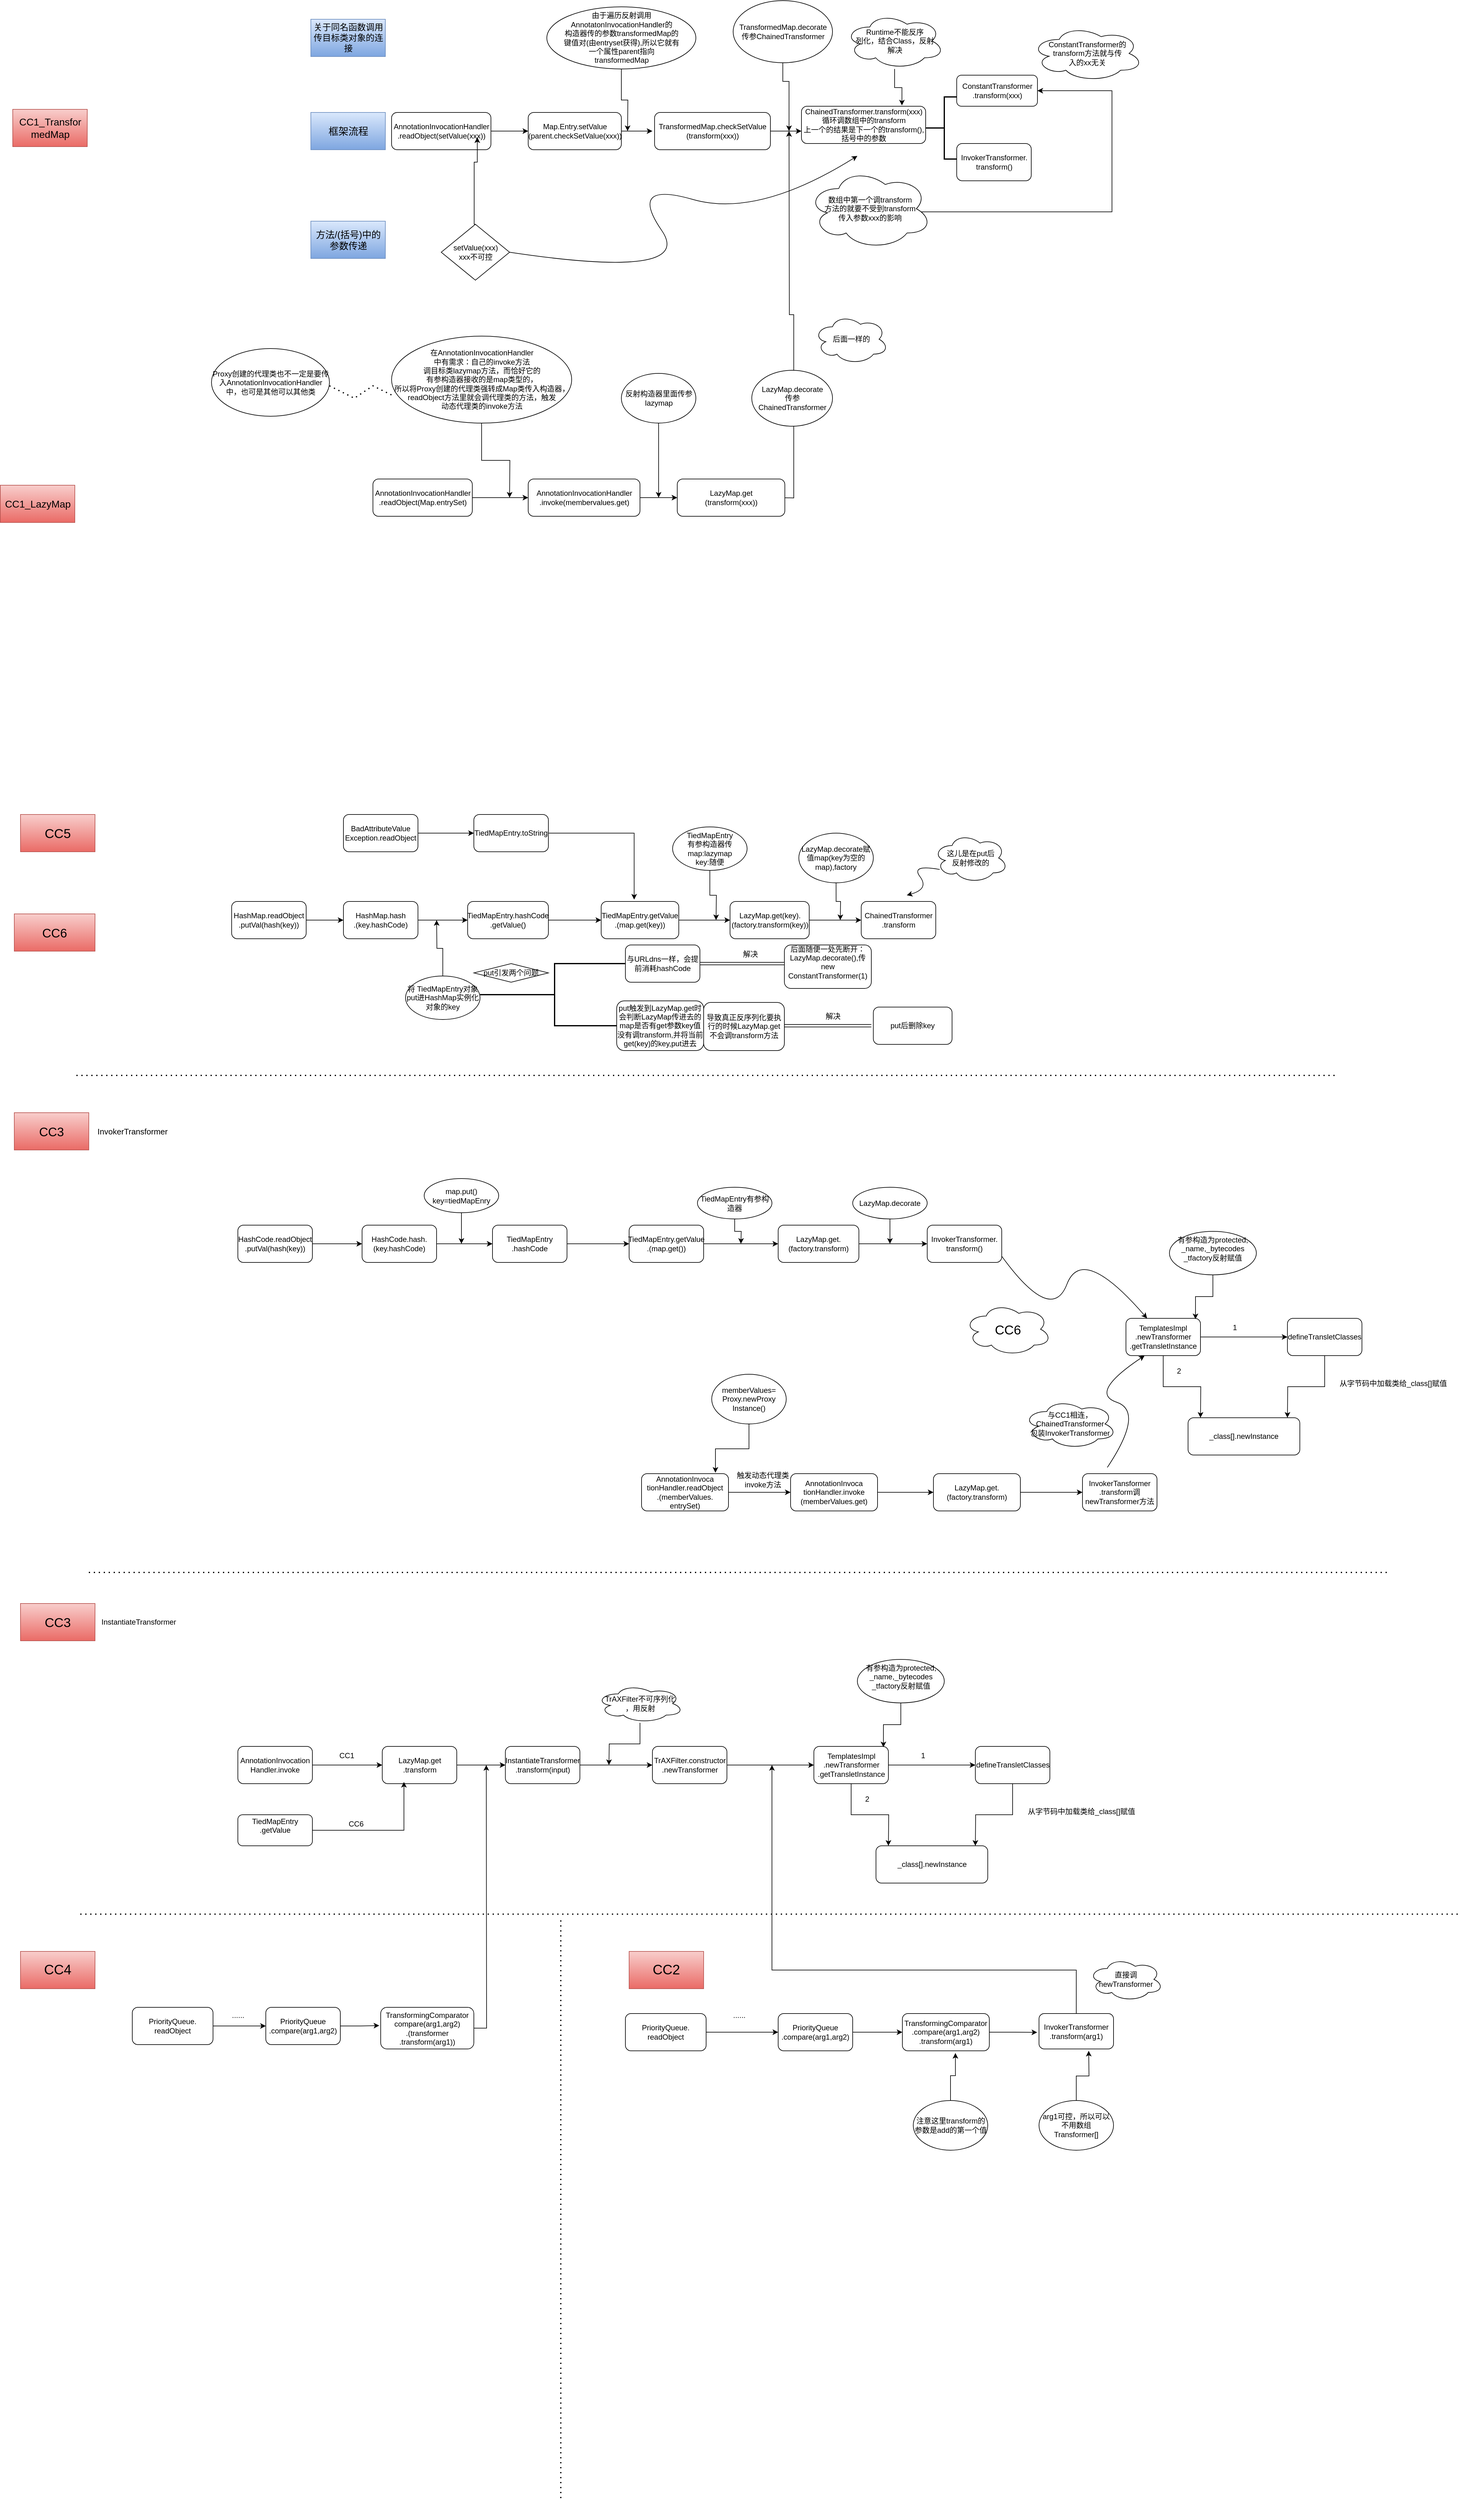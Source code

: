 <mxfile version="26.2.15">
  <diagram name="第 1 页" id="ZlxaygMrwC_V4yadAAbP">
    <mxGraphModel dx="2648" dy="2277" grid="1" gridSize="10" guides="1" tooltips="1" connect="1" arrows="1" fold="1" page="1" pageScale="1" pageWidth="827" pageHeight="1169" math="0" shadow="0">
      <root>
        <mxCell id="0" />
        <mxCell id="1" parent="0" />
        <mxCell id="uxkE2W5Ma2Xc4yEUWn1J-6" value="" style="edgeStyle=orthogonalEdgeStyle;rounded=0;orthogonalLoop=1;jettySize=auto;html=1;entryX=0;entryY=0.5;entryDx=0;entryDy=0;" parent="1" source="uxkE2W5Ma2Xc4yEUWn1J-1" target="uxkE2W5Ma2Xc4yEUWn1J-8" edge="1">
          <mxGeometry relative="1" as="geometry">
            <mxPoint x="227.5" y="-425" as="targetPoint" />
          </mxGeometry>
        </mxCell>
        <mxCell id="uxkE2W5Ma2Xc4yEUWn1J-1" value="AnnotationInvocationHandler&lt;div&gt;.readObject(setValue(xxx))&lt;/div&gt;" style="rounded=1;whiteSpace=wrap;html=1;" parent="1" vertex="1">
          <mxGeometry x="-22.5" y="-230" width="160" height="60" as="geometry" />
        </mxCell>
        <mxCell id="uxkE2W5Ma2Xc4yEUWn1J-9" style="edgeStyle=orthogonalEdgeStyle;rounded=0;orthogonalLoop=1;jettySize=auto;html=1;exitX=1;exitY=0.5;exitDx=0;exitDy=0;" parent="1" source="uxkE2W5Ma2Xc4yEUWn1J-8" edge="1">
          <mxGeometry relative="1" as="geometry">
            <mxPoint x="397.5" y="-200" as="targetPoint" />
          </mxGeometry>
        </mxCell>
        <mxCell id="uxkE2W5Ma2Xc4yEUWn1J-8" value="Map.Entry.setValue&lt;div&gt;(parent.checkSetValue(xxx))&lt;/div&gt;" style="rounded=1;whiteSpace=wrap;html=1;" parent="1" vertex="1">
          <mxGeometry x="197.5" y="-230" width="150" height="60" as="geometry" />
        </mxCell>
        <mxCell id="uxkE2W5Ma2Xc4yEUWn1J-15" style="edgeStyle=orthogonalEdgeStyle;rounded=0;orthogonalLoop=1;jettySize=auto;html=1;" parent="1" source="uxkE2W5Ma2Xc4yEUWn1J-10" edge="1">
          <mxGeometry relative="1" as="geometry">
            <mxPoint x="637.5" y="-200" as="targetPoint" />
          </mxGeometry>
        </mxCell>
        <mxCell id="uxkE2W5Ma2Xc4yEUWn1J-10" value="TransformedMap.checkSetValue&lt;div&gt;(transform(xxx))&lt;/div&gt;" style="rounded=1;whiteSpace=wrap;html=1;" parent="1" vertex="1">
          <mxGeometry x="401" y="-230" width="186.5" height="60" as="geometry" />
        </mxCell>
        <mxCell id="uxkE2W5Ma2Xc4yEUWn1J-12" style="edgeStyle=orthogonalEdgeStyle;rounded=0;orthogonalLoop=1;jettySize=auto;html=1;" parent="1" source="uxkE2W5Ma2Xc4yEUWn1J-11" edge="1">
          <mxGeometry relative="1" as="geometry">
            <mxPoint x="357.5" y="-200" as="targetPoint" />
          </mxGeometry>
        </mxCell>
        <mxCell id="uxkE2W5Ma2Xc4yEUWn1J-11" value="由于遍历反射调用AnnotatonInvocationHandler的&lt;div&gt;构造器传的参数transformedMap的&lt;/div&gt;&lt;div&gt;键值对&lt;span style=&quot;background-color: transparent; color: light-dark(rgb(0, 0, 0), rgb(255, 255, 255));&quot;&gt;(由entryset获得),所以它就有&lt;/span&gt;&lt;/div&gt;&lt;div&gt;&lt;span style=&quot;background-color: transparent; color: light-dark(rgb(0, 0, 0), rgb(255, 255, 255));&quot;&gt;一个&lt;/span&gt;&lt;span style=&quot;background-color: transparent; color: light-dark(rgb(0, 0, 0), rgb(255, 255, 255));&quot;&gt;属性parent指向&lt;/span&gt;&lt;div&gt;transformedMap&lt;/div&gt;&lt;/div&gt;" style="ellipse;whiteSpace=wrap;html=1;" parent="1" vertex="1">
          <mxGeometry x="227.5" y="-400" width="240" height="100" as="geometry" />
        </mxCell>
        <mxCell id="uxkE2W5Ma2Xc4yEUWn1J-16" value="&lt;span style=&quot;background-color: transparent; color: light-dark(rgb(0, 0, 0), rgb(255, 255, 255));&quot;&gt;ChainedTransformer.transform(xxx)&lt;/span&gt;&lt;div&gt;循环调数组中的transform&lt;/div&gt;&lt;div&gt;上一个的结果是下一个的transform(),括号中的参数&lt;/div&gt;" style="rounded=1;whiteSpace=wrap;html=1;" parent="1" vertex="1">
          <mxGeometry x="637.5" y="-240" width="200" height="60" as="geometry" />
        </mxCell>
        <mxCell id="uxkE2W5Ma2Xc4yEUWn1J-18" style="edgeStyle=orthogonalEdgeStyle;rounded=0;orthogonalLoop=1;jettySize=auto;html=1;" parent="1" edge="1">
          <mxGeometry relative="1" as="geometry">
            <mxPoint x="617.5" y="-200" as="targetPoint" />
            <mxPoint x="607.5" y="-330" as="sourcePoint" />
            <Array as="points">
              <mxPoint x="607.5" y="-280" />
              <mxPoint x="617.5" y="-280" />
              <mxPoint x="617.5" y="-210" />
            </Array>
          </mxGeometry>
        </mxCell>
        <mxCell id="uxkE2W5Ma2Xc4yEUWn1J-17" value="TransformedMap.&lt;span style=&quot;background-color: transparent; color: light-dark(rgb(0, 0, 0), rgb(255, 255, 255));&quot;&gt;decorate&lt;/span&gt;&lt;div&gt;传参ChainedTransformer&lt;/div&gt;" style="ellipse;whiteSpace=wrap;html=1;" parent="1" vertex="1">
          <mxGeometry x="527.5" y="-410" width="160" height="100" as="geometry" />
        </mxCell>
        <mxCell id="uxkE2W5Ma2Xc4yEUWn1J-19" value="setValue(xxx)&lt;div&gt;xxx不可控&lt;/div&gt;" style="rhombus;whiteSpace=wrap;html=1;" parent="1" vertex="1">
          <mxGeometry x="57.5" y="-50" width="110" height="90" as="geometry" />
        </mxCell>
        <mxCell id="uxkE2W5Ma2Xc4yEUWn1J-20" style="edgeStyle=orthogonalEdgeStyle;rounded=0;orthogonalLoop=1;jettySize=auto;html=1;exitX=0.5;exitY=0;exitDx=0;exitDy=0;" parent="1" source="uxkE2W5Ma2Xc4yEUWn1J-19" edge="1">
          <mxGeometry relative="1" as="geometry">
            <mxPoint x="110.5" y="-80" as="sourcePoint" />
            <mxPoint x="115.5" y="-190" as="targetPoint" />
            <Array as="points">
              <mxPoint x="110.5" y="-50" />
              <mxPoint x="110.5" y="-150" />
              <mxPoint x="115.5" y="-150" />
            </Array>
          </mxGeometry>
        </mxCell>
        <mxCell id="uxkE2W5Ma2Xc4yEUWn1J-26" value="" style="strokeWidth=2;html=1;shape=mxgraph.flowchart.annotation_2;align=left;labelPosition=right;pointerEvents=1;" parent="1" vertex="1">
          <mxGeometry x="837.5" y="-255" width="60" height="100" as="geometry" />
        </mxCell>
        <mxCell id="uxkE2W5Ma2Xc4yEUWn1J-27" value="ConstantTransformer&lt;div&gt;.transform(xxx)&lt;/div&gt;" style="rounded=1;whiteSpace=wrap;html=1;" parent="1" vertex="1">
          <mxGeometry x="887.5" y="-290" width="130" height="50" as="geometry" />
        </mxCell>
        <mxCell id="uxkE2W5Ma2Xc4yEUWn1J-31" value="" style="curved=1;endArrow=classic;html=1;rounded=0;exitX=1;exitY=0.5;exitDx=0;exitDy=0;" parent="1" source="uxkE2W5Ma2Xc4yEUWn1J-19" edge="1">
          <mxGeometry width="50" height="50" relative="1" as="geometry">
            <mxPoint x="527.5" as="sourcePoint" />
            <mxPoint x="727.5" y="-160" as="targetPoint" />
            <Array as="points">
              <mxPoint x="467.5" y="40" />
              <mxPoint x="357.5" y="-120" />
              <mxPoint x="567.5" y="-60" />
            </Array>
          </mxGeometry>
        </mxCell>
        <mxCell id="uxkE2W5Ma2Xc4yEUWn1J-36" style="edgeStyle=orthogonalEdgeStyle;rounded=0;orthogonalLoop=1;jettySize=auto;html=1;entryX=1;entryY=0.5;entryDx=0;entryDy=0;exitX=0.875;exitY=0.5;exitDx=0;exitDy=0;exitPerimeter=0;" parent="1" source="uxkE2W5Ma2Xc4yEUWn1J-32" target="uxkE2W5Ma2Xc4yEUWn1J-27" edge="1">
          <mxGeometry relative="1" as="geometry">
            <Array as="points">
              <mxPoint x="822.5" y="-70" />
              <mxPoint x="1137.5" y="-70" />
              <mxPoint x="1137.5" y="-265" />
            </Array>
          </mxGeometry>
        </mxCell>
        <mxCell id="uxkE2W5Ma2Xc4yEUWn1J-32" value="数组中第一个调transform&lt;div&gt;方法的&lt;span style=&quot;background-color: transparent; color: light-dark(rgb(0, 0, 0), rgb(255, 255, 255));&quot;&gt;就要不受到transform&lt;/span&gt;&lt;div&gt;传入参数xxx的影响&lt;/div&gt;&lt;/div&gt;" style="ellipse;shape=cloud;whiteSpace=wrap;html=1;" parent="1" vertex="1">
          <mxGeometry x="647.5" y="-140" width="200" height="130" as="geometry" />
        </mxCell>
        <mxCell id="uxkE2W5Ma2Xc4yEUWn1J-33" value="框架流程" style="rounded=0;whiteSpace=wrap;html=1;fillColor=#dae8fc;strokeColor=#6c8ebf;gradientColor=#7ea6e0;fontSize=16;" parent="1" vertex="1">
          <mxGeometry x="-152.5" y="-230" width="120" height="60" as="geometry" />
        </mxCell>
        <mxCell id="uxkE2W5Ma2Xc4yEUWn1J-34" value="&lt;font style=&quot;font-size: 14px;&quot;&gt;关于同名函数调用传目标类对象的连接&lt;/font&gt;" style="rounded=0;whiteSpace=wrap;html=1;fillColor=#dae8fc;gradientColor=#7ea6e0;strokeColor=#6c8ebf;" parent="1" vertex="1">
          <mxGeometry x="-152.5" y="-380" width="120" height="60" as="geometry" />
        </mxCell>
        <mxCell id="uxkE2W5Ma2Xc4yEUWn1J-35" value="&lt;font style=&quot;font-size: 15px;&quot;&gt;方法/(括号)中的参数传递&lt;/font&gt;" style="rounded=0;whiteSpace=wrap;html=1;fillColor=#dae8fc;gradientColor=#7ea6e0;strokeColor=#6c8ebf;" parent="1" vertex="1">
          <mxGeometry x="-152.5" y="-55" width="120" height="60" as="geometry" />
        </mxCell>
        <mxCell id="uxkE2W5Ma2Xc4yEUWn1J-37" value="ConstantTransformer的&lt;div&gt;transform方法就与传&lt;/div&gt;&lt;div&gt;入的xx无关&lt;/div&gt;" style="ellipse;shape=cloud;whiteSpace=wrap;html=1;" parent="1" vertex="1">
          <mxGeometry x="1007.5" y="-370" width="180" height="90" as="geometry" />
        </mxCell>
        <mxCell id="uxkE2W5Ma2Xc4yEUWn1J-42" value="InvokerTransformer.&lt;div&gt;transform()&lt;/div&gt;" style="rounded=1;whiteSpace=wrap;html=1;" parent="1" vertex="1">
          <mxGeometry x="887.5" y="-180" width="120" height="60" as="geometry" />
        </mxCell>
        <mxCell id="uxkE2W5Ma2Xc4yEUWn1J-50" style="edgeStyle=orthogonalEdgeStyle;rounded=0;orthogonalLoop=1;jettySize=auto;html=1;" parent="1" edge="1">
          <mxGeometry relative="1" as="geometry">
            <mxPoint x="617.5" y="-200" as="targetPoint" />
            <mxPoint x="604.12" y="389.997" as="sourcePoint" />
          </mxGeometry>
        </mxCell>
        <mxCell id="uxkE2W5Ma2Xc4yEUWn1J-49" value="LazyMap.get&lt;div&gt;(transform(xxx))&lt;/div&gt;" style="rounded=1;whiteSpace=wrap;html=1;" parent="1" vertex="1">
          <mxGeometry x="437.5" y="360" width="173.25" height="60" as="geometry" />
        </mxCell>
        <mxCell id="uxkE2W5Ma2Xc4yEUWn1J-52" value="后面一样的" style="ellipse;shape=cloud;whiteSpace=wrap;html=1;" parent="1" vertex="1">
          <mxGeometry x="657.5" y="95" width="120" height="80" as="geometry" />
        </mxCell>
        <mxCell id="uxkE2W5Ma2Xc4yEUWn1J-53" value="AnnotationInvocationHandler&lt;div&gt;.invoke(membervalues.get)&lt;/div&gt;" style="rounded=1;whiteSpace=wrap;html=1;" parent="1" vertex="1">
          <mxGeometry x="197.5" y="360" width="180" height="60" as="geometry" />
        </mxCell>
        <mxCell id="uxkE2W5Ma2Xc4yEUWn1J-54" style="edgeStyle=orthogonalEdgeStyle;rounded=0;orthogonalLoop=1;jettySize=auto;html=1;exitX=1;exitY=0.5;exitDx=0;exitDy=0;entryX=0;entryY=0.5;entryDx=0;entryDy=0;" parent="1" source="uxkE2W5Ma2Xc4yEUWn1J-53" target="uxkE2W5Ma2Xc4yEUWn1J-49" edge="1">
          <mxGeometry relative="1" as="geometry" />
        </mxCell>
        <mxCell id="uxkE2W5Ma2Xc4yEUWn1J-56" style="edgeStyle=orthogonalEdgeStyle;rounded=0;orthogonalLoop=1;jettySize=auto;html=1;" parent="1" source="uxkE2W5Ma2Xc4yEUWn1J-55" edge="1">
          <mxGeometry relative="1" as="geometry">
            <mxPoint x="407.5" y="390" as="targetPoint" />
          </mxGeometry>
        </mxCell>
        <mxCell id="uxkE2W5Ma2Xc4yEUWn1J-55" value="反射构造器里面传参lazymap" style="ellipse;whiteSpace=wrap;html=1;" parent="1" vertex="1">
          <mxGeometry x="347.5" y="190" width="120" height="80" as="geometry" />
        </mxCell>
        <mxCell id="uxkE2W5Ma2Xc4yEUWn1J-58" style="edgeStyle=orthogonalEdgeStyle;rounded=0;orthogonalLoop=1;jettySize=auto;html=1;entryX=0;entryY=0.5;entryDx=0;entryDy=0;" parent="1" source="uxkE2W5Ma2Xc4yEUWn1J-57" target="uxkE2W5Ma2Xc4yEUWn1J-53" edge="1">
          <mxGeometry relative="1" as="geometry" />
        </mxCell>
        <mxCell id="uxkE2W5Ma2Xc4yEUWn1J-57" value="AnnotationInvocationHandler&lt;div&gt;.readObject(Map.entrySet)&lt;/div&gt;" style="rounded=1;whiteSpace=wrap;html=1;" parent="1" vertex="1">
          <mxGeometry x="-52.5" y="360" width="160" height="60" as="geometry" />
        </mxCell>
        <mxCell id="uxkE2W5Ma2Xc4yEUWn1J-60" style="edgeStyle=orthogonalEdgeStyle;rounded=0;orthogonalLoop=1;jettySize=auto;html=1;" parent="1" source="uxkE2W5Ma2Xc4yEUWn1J-59" edge="1">
          <mxGeometry relative="1" as="geometry">
            <mxPoint x="167.5" y="390.0" as="targetPoint" />
          </mxGeometry>
        </mxCell>
        <mxCell id="uxkE2W5Ma2Xc4yEUWn1J-59" value="在AnnotationInvocationHandler&lt;div&gt;中有需求：&lt;span style=&quot;background-color: transparent; color: light-dark(rgb(0, 0, 0), rgb(255, 255, 255));&quot;&gt;自己的invoke方法&lt;/span&gt;&lt;/div&gt;&lt;div&gt;调目标类lazymap方法，&lt;span style=&quot;background-color: transparent; color: light-dark(rgb(0, 0, 0), rgb(255, 255, 255));&quot;&gt;而恰好它的&lt;/span&gt;&lt;/div&gt;&lt;div&gt;&lt;span style=&quot;background-color: transparent; color: light-dark(rgb(0, 0, 0), rgb(255, 255, 255));&quot;&gt;有参构造器接收的是map类型的，&lt;/span&gt;&lt;/div&gt;&lt;div&gt;所以将Proxy创建的代理类强转成Map类传入构造器，readObject方法里就会调代理类的方法，触发&lt;/div&gt;&lt;div&gt;动态代理类的invoke方法&lt;/div&gt;" style="ellipse;whiteSpace=wrap;html=1;" parent="1" vertex="1">
          <mxGeometry x="-22.5" y="130" width="290" height="140" as="geometry" />
        </mxCell>
        <mxCell id="uxkE2W5Ma2Xc4yEUWn1J-63" value="" style="endArrow=none;dashed=1;html=1;dashPattern=1 3;strokeWidth=2;rounded=0;entryX=0.018;entryY=0.695;entryDx=0;entryDy=0;entryPerimeter=0;" parent="1" target="uxkE2W5Ma2Xc4yEUWn1J-59" edge="1">
          <mxGeometry width="50" height="50" relative="1" as="geometry">
            <mxPoint x="-122.5" y="210" as="sourcePoint" />
            <mxPoint x="-112.5" y="220" as="targetPoint" />
            <Array as="points">
              <mxPoint x="-122.5" y="210" />
              <mxPoint x="-82.5" y="230" />
              <mxPoint x="-52.5" y="210" />
            </Array>
          </mxGeometry>
        </mxCell>
        <mxCell id="uxkE2W5Ma2Xc4yEUWn1J-66" value="LazyMap.decorate&lt;div&gt;传参ChainedTransformer&lt;/div&gt;" style="ellipse;whiteSpace=wrap;html=1;" parent="1" vertex="1">
          <mxGeometry x="557.5" y="185" width="130" height="90" as="geometry" />
        </mxCell>
        <mxCell id="uxkE2W5Ma2Xc4yEUWn1J-69" value="Proxy创建的代理类也不一定是要传入AnnotationInvocationHandler中，也可是其他可以其他类" style="ellipse;whiteSpace=wrap;html=1;" parent="1" vertex="1">
          <mxGeometry x="-312.5" y="150" width="190" height="109" as="geometry" />
        </mxCell>
        <mxCell id="uxkE2W5Ma2Xc4yEUWn1J-70" value="Runtime不能反序&lt;div&gt;列化，结合Class，反射&lt;/div&gt;&lt;div&gt;解决&lt;/div&gt;" style="ellipse;shape=cloud;whiteSpace=wrap;html=1;" parent="1" vertex="1">
          <mxGeometry x="707.5" y="-390" width="160" height="90" as="geometry" />
        </mxCell>
        <mxCell id="uxkE2W5Ma2Xc4yEUWn1J-71" style="edgeStyle=orthogonalEdgeStyle;rounded=0;orthogonalLoop=1;jettySize=auto;html=1;entryX=0.809;entryY=-0.022;entryDx=0;entryDy=0;entryPerimeter=0;" parent="1" source="uxkE2W5Ma2Xc4yEUWn1J-70" target="uxkE2W5Ma2Xc4yEUWn1J-16" edge="1">
          <mxGeometry relative="1" as="geometry" />
        </mxCell>
        <mxCell id="uxkE2W5Ma2Xc4yEUWn1J-79" style="edgeStyle=orthogonalEdgeStyle;rounded=0;orthogonalLoop=1;jettySize=auto;html=1;" parent="1" source="uxkE2W5Ma2Xc4yEUWn1J-72" target="uxkE2W5Ma2Xc4yEUWn1J-80" edge="1">
          <mxGeometry relative="1" as="geometry">
            <mxPoint x="-100" y="1070" as="targetPoint" />
          </mxGeometry>
        </mxCell>
        <mxCell id="uxkE2W5Ma2Xc4yEUWn1J-72" value="HashMap.readObject&lt;div&gt;.putVal(hash(key))&lt;/div&gt;" style="rounded=1;whiteSpace=wrap;html=1;" parent="1" vertex="1">
          <mxGeometry x="-280" y="1040" width="120" height="60" as="geometry" />
        </mxCell>
        <mxCell id="uxkE2W5Ma2Xc4yEUWn1J-76" value="&lt;font style=&quot;font-size: 16px;&quot;&gt;CC1_Transfor&lt;/font&gt;&lt;div&gt;&lt;font style=&quot;font-size: 16px;&quot;&gt;medMap&lt;/font&gt;&lt;/div&gt;" style="rounded=0;whiteSpace=wrap;html=1;fillColor=#f8cecc;strokeColor=#b85450;gradientColor=#ea6b66;" parent="1" vertex="1">
          <mxGeometry x="-632.5" y="-235" width="120" height="60" as="geometry" />
        </mxCell>
        <mxCell id="uxkE2W5Ma2Xc4yEUWn1J-77" value="&lt;font style=&quot;font-size: 16px;&quot;&gt;CC1_LazyMap&lt;/font&gt;" style="rounded=0;whiteSpace=wrap;html=1;fillColor=#f8cecc;gradientColor=#ea6b66;strokeColor=#b85450;" parent="1" vertex="1">
          <mxGeometry x="-652.5" y="370" width="120" height="60" as="geometry" />
        </mxCell>
        <mxCell id="uxkE2W5Ma2Xc4yEUWn1J-78" value="&lt;font style=&quot;font-size: 20px;&quot;&gt;CC6&lt;/font&gt;" style="rounded=0;whiteSpace=wrap;html=1;fillColor=#f8cecc;gradientColor=#ea6b66;strokeColor=#b85450;" parent="1" vertex="1">
          <mxGeometry x="-630" y="1060" width="130" height="60" as="geometry" />
        </mxCell>
        <mxCell id="uxkE2W5Ma2Xc4yEUWn1J-82" value="" style="edgeStyle=orthogonalEdgeStyle;rounded=0;orthogonalLoop=1;jettySize=auto;html=1;" parent="1" source="uxkE2W5Ma2Xc4yEUWn1J-80" target="uxkE2W5Ma2Xc4yEUWn1J-81" edge="1">
          <mxGeometry relative="1" as="geometry" />
        </mxCell>
        <mxCell id="uxkE2W5Ma2Xc4yEUWn1J-80" value="HashMap.hash&lt;div&gt;.(key.hashCode)&lt;/div&gt;" style="rounded=1;whiteSpace=wrap;html=1;" parent="1" vertex="1">
          <mxGeometry x="-100" y="1040" width="120" height="60" as="geometry" />
        </mxCell>
        <mxCell id="uxkE2W5Ma2Xc4yEUWn1J-84" value="" style="edgeStyle=orthogonalEdgeStyle;rounded=0;orthogonalLoop=1;jettySize=auto;html=1;" parent="1" source="uxkE2W5Ma2Xc4yEUWn1J-81" target="uxkE2W5Ma2Xc4yEUWn1J-83" edge="1">
          <mxGeometry relative="1" as="geometry" />
        </mxCell>
        <mxCell id="uxkE2W5Ma2Xc4yEUWn1J-81" value="TiedMapEntry.hashCode&lt;div&gt;.getValue()&lt;/div&gt;" style="whiteSpace=wrap;html=1;rounded=1;" parent="1" vertex="1">
          <mxGeometry x="100" y="1040" width="130" height="60" as="geometry" />
        </mxCell>
        <mxCell id="uxkE2W5Ma2Xc4yEUWn1J-110" value="" style="edgeStyle=orthogonalEdgeStyle;rounded=0;orthogonalLoop=1;jettySize=auto;html=1;" parent="1" source="uxkE2W5Ma2Xc4yEUWn1J-83" target="uxkE2W5Ma2Xc4yEUWn1J-109" edge="1">
          <mxGeometry relative="1" as="geometry" />
        </mxCell>
        <mxCell id="uxkE2W5Ma2Xc4yEUWn1J-83" value="TiedMapEntry.getValue&lt;div&gt;.(map.get(key))&lt;/div&gt;" style="whiteSpace=wrap;html=1;rounded=1;" parent="1" vertex="1">
          <mxGeometry x="315" y="1040" width="125" height="60" as="geometry" />
        </mxCell>
        <mxCell id="uxkE2W5Ma2Xc4yEUWn1J-112" style="edgeStyle=orthogonalEdgeStyle;rounded=0;orthogonalLoop=1;jettySize=auto;html=1;" parent="1" source="uxkE2W5Ma2Xc4yEUWn1J-89" edge="1">
          <mxGeometry relative="1" as="geometry">
            <mxPoint x="500" y="1070" as="targetPoint" />
          </mxGeometry>
        </mxCell>
        <mxCell id="uxkE2W5Ma2Xc4yEUWn1J-89" value="TiedMapEntry&lt;div&gt;有参构造器传map:lazymap&lt;div&gt;key:随便&lt;/div&gt;&lt;/div&gt;" style="ellipse;whiteSpace=wrap;html=1;" parent="1" vertex="1">
          <mxGeometry x="430" y="920" width="120" height="70" as="geometry" />
        </mxCell>
        <mxCell id="uxkE2W5Ma2Xc4yEUWn1J-93" style="edgeStyle=orthogonalEdgeStyle;rounded=0;orthogonalLoop=1;jettySize=auto;html=1;" parent="1" source="uxkE2W5Ma2Xc4yEUWn1J-92" edge="1">
          <mxGeometry relative="1" as="geometry">
            <mxPoint x="50" y="1070" as="targetPoint" />
          </mxGeometry>
        </mxCell>
        <mxCell id="uxkE2W5Ma2Xc4yEUWn1J-92" value="将 TiedMapEntry对象&lt;div&gt;put进HashMap实例化对象的key&lt;/div&gt;" style="ellipse;whiteSpace=wrap;html=1;" parent="1" vertex="1">
          <mxGeometry y="1160" width="120" height="70" as="geometry" />
        </mxCell>
        <mxCell id="uxkE2W5Ma2Xc4yEUWn1J-94" value="" style="strokeWidth=2;html=1;shape=mxgraph.flowchart.annotation_2;align=left;labelPosition=right;pointerEvents=1;" parent="1" vertex="1">
          <mxGeometry x="120" y="1140" width="240" height="100" as="geometry" />
        </mxCell>
        <mxCell id="uxkE2W5Ma2Xc4yEUWn1J-96" value="put引发两个问题" style="rhombus;whiteSpace=wrap;html=1;" parent="1" vertex="1">
          <mxGeometry x="110" y="1140" width="120" height="30" as="geometry" />
        </mxCell>
        <mxCell id="uxkE2W5Ma2Xc4yEUWn1J-97" value="与URLdns一样，会提前消耗hashCode" style="rounded=1;whiteSpace=wrap;html=1;" parent="1" vertex="1">
          <mxGeometry x="354" y="1110" width="120" height="60" as="geometry" />
        </mxCell>
        <mxCell id="uxkE2W5Ma2Xc4yEUWn1J-98" value="" style="shape=link;html=1;rounded=0;" parent="1" edge="1">
          <mxGeometry width="100" relative="1" as="geometry">
            <mxPoint x="474" y="1140" as="sourcePoint" />
            <mxPoint x="620" y="1140" as="targetPoint" />
          </mxGeometry>
        </mxCell>
        <mxCell id="uxkE2W5Ma2Xc4yEUWn1J-99" value="解决" style="text;html=1;align=center;verticalAlign=middle;resizable=0;points=[];autosize=1;strokeColor=none;fillColor=none;" parent="1" vertex="1">
          <mxGeometry x="530" y="1110" width="50" height="30" as="geometry" />
        </mxCell>
        <mxCell id="uxkE2W5Ma2Xc4yEUWn1J-100" value="后面随便一处先&lt;span style=&quot;background-color: transparent; color: light-dark(rgb(0, 0, 0), rgb(255, 255, 255));&quot;&gt;断开：LazyMap.decorate(),传&lt;/span&gt;&lt;span style=&quot;background-color: transparent; color: light-dark(rgb(0, 0, 0), rgb(255, 255, 255));&quot;&gt;new ConstantTransformer(1)&lt;/span&gt;&lt;div&gt;&lt;div&gt;&lt;div&gt;&lt;br&gt;&lt;/div&gt;&lt;/div&gt;&lt;/div&gt;" style="rounded=1;whiteSpace=wrap;html=1;" parent="1" vertex="1">
          <mxGeometry x="610" y="1110" width="140" height="70" as="geometry" />
        </mxCell>
        <mxCell id="uxkE2W5Ma2Xc4yEUWn1J-103" value="put触发到LazyMap.get时&lt;div&gt;会判断LazyMap传进去的map是否有get参数key值没有调transform,并将当前get(key)的key,put进去&lt;/div&gt;" style="rounded=1;whiteSpace=wrap;html=1;" parent="1" vertex="1">
          <mxGeometry x="340" y="1200" width="140" height="80" as="geometry" />
        </mxCell>
        <mxCell id="uxkE2W5Ma2Xc4yEUWn1J-104" value="导致真正反序列化要执行的时候LazyMap.get 不会调transform方法" style="rounded=1;whiteSpace=wrap;html=1;" parent="1" vertex="1">
          <mxGeometry x="480" y="1202.5" width="130" height="77.5" as="geometry" />
        </mxCell>
        <mxCell id="uxkE2W5Ma2Xc4yEUWn1J-106" value="" style="shape=link;html=1;rounded=0;" parent="1" edge="1">
          <mxGeometry width="100" relative="1" as="geometry">
            <mxPoint x="610" y="1240" as="sourcePoint" />
            <mxPoint x="750" y="1240" as="targetPoint" />
          </mxGeometry>
        </mxCell>
        <mxCell id="uxkE2W5Ma2Xc4yEUWn1J-107" value="解决" style="text;html=1;align=center;verticalAlign=middle;resizable=0;points=[];autosize=1;strokeColor=none;fillColor=none;" parent="1" vertex="1">
          <mxGeometry x="663.25" y="1210" width="50" height="30" as="geometry" />
        </mxCell>
        <mxCell id="uxkE2W5Ma2Xc4yEUWn1J-108" value="put后删除key" style="rounded=1;whiteSpace=wrap;html=1;" parent="1" vertex="1">
          <mxGeometry x="753.25" y="1210" width="126.75" height="60" as="geometry" />
        </mxCell>
        <mxCell id="uxkE2W5Ma2Xc4yEUWn1J-114" value="" style="edgeStyle=orthogonalEdgeStyle;rounded=0;orthogonalLoop=1;jettySize=auto;html=1;" parent="1" source="uxkE2W5Ma2Xc4yEUWn1J-109" target="uxkE2W5Ma2Xc4yEUWn1J-113" edge="1">
          <mxGeometry relative="1" as="geometry" />
        </mxCell>
        <mxCell id="uxkE2W5Ma2Xc4yEUWn1J-109" value="LazyMap.get(key).(factory.transform(key))" style="whiteSpace=wrap;html=1;rounded=1;" parent="1" vertex="1">
          <mxGeometry x="522.5" y="1040" width="127.5" height="60" as="geometry" />
        </mxCell>
        <mxCell id="uxkE2W5Ma2Xc4yEUWn1J-113" value="ChainedTransformer&lt;div&gt;.transform&lt;/div&gt;" style="whiteSpace=wrap;html=1;rounded=1;" parent="1" vertex="1">
          <mxGeometry x="733.75" y="1040" width="120" height="60" as="geometry" />
        </mxCell>
        <mxCell id="uxkE2W5Ma2Xc4yEUWn1J-116" style="edgeStyle=orthogonalEdgeStyle;rounded=0;orthogonalLoop=1;jettySize=auto;html=1;" parent="1" source="uxkE2W5Ma2Xc4yEUWn1J-115" edge="1">
          <mxGeometry relative="1" as="geometry">
            <mxPoint x="700" y="1070" as="targetPoint" />
          </mxGeometry>
        </mxCell>
        <mxCell id="uxkE2W5Ma2Xc4yEUWn1J-115" value="LazyMap.decorate赋值map(key为空的map),factory" style="ellipse;whiteSpace=wrap;html=1;" parent="1" vertex="1">
          <mxGeometry x="633.25" y="930" width="120" height="80" as="geometry" />
        </mxCell>
        <mxCell id="uxkE2W5Ma2Xc4yEUWn1J-117" value="这儿是在put后&lt;div&gt;反射修改的&lt;/div&gt;" style="ellipse;shape=cloud;whiteSpace=wrap;html=1;" parent="1" vertex="1">
          <mxGeometry x="850" y="930" width="120" height="80" as="geometry" />
        </mxCell>
        <mxCell id="uxkE2W5Ma2Xc4yEUWn1J-119" value="" style="curved=1;endArrow=classic;html=1;rounded=0;exitX=0.222;exitY=0.856;exitDx=0;exitDy=0;exitPerimeter=0;" parent="1" edge="1">
          <mxGeometry width="50" height="50" relative="1" as="geometry">
            <mxPoint x="860.0" y="988.48" as="sourcePoint" />
            <mxPoint x="807.11" y="1030" as="targetPoint" />
            <Array as="points">
              <mxPoint x="813.36" y="980" />
              <mxPoint x="843.36" y="1020" />
            </Array>
          </mxGeometry>
        </mxCell>
        <mxCell id="tgrbXY2v0hO3O6ztJCuA-4" value="" style="edgeStyle=orthogonalEdgeStyle;rounded=0;orthogonalLoop=1;jettySize=auto;html=1;" parent="1" source="tgrbXY2v0hO3O6ztJCuA-2" target="tgrbXY2v0hO3O6ztJCuA-3" edge="1">
          <mxGeometry relative="1" as="geometry" />
        </mxCell>
        <mxCell id="18xKpXTRygfrPaaRR-s6-35" style="edgeStyle=orthogonalEdgeStyle;rounded=0;orthogonalLoop=1;jettySize=auto;html=1;" parent="1" source="tgrbXY2v0hO3O6ztJCuA-2" edge="1">
          <mxGeometry relative="1" as="geometry">
            <mxPoint x="1280.0" y="1871" as="targetPoint" />
          </mxGeometry>
        </mxCell>
        <mxCell id="tgrbXY2v0hO3O6ztJCuA-2" value="TemplatesImpl&lt;div&gt;.n&lt;span style=&quot;background-color: transparent; color: light-dark(rgb(0, 0, 0), rgb(255, 255, 255));&quot;&gt;ewTransformer&lt;/span&gt;&lt;/div&gt;&lt;div&gt;&lt;span style=&quot;background-color: transparent; color: light-dark(rgb(0, 0, 0), rgb(255, 255, 255));&quot;&gt;.getTransletInstance&lt;/span&gt;&lt;/div&gt;" style="rounded=1;whiteSpace=wrap;html=1;" parent="1" vertex="1">
          <mxGeometry x="1160" y="1711" width="120" height="60" as="geometry" />
        </mxCell>
        <mxCell id="18xKpXTRygfrPaaRR-s6-36" style="edgeStyle=orthogonalEdgeStyle;rounded=0;orthogonalLoop=1;jettySize=auto;html=1;" parent="1" source="tgrbXY2v0hO3O6ztJCuA-3" edge="1">
          <mxGeometry relative="1" as="geometry">
            <mxPoint x="1420.0" y="1871" as="targetPoint" />
          </mxGeometry>
        </mxCell>
        <mxCell id="tgrbXY2v0hO3O6ztJCuA-3" value="defineTransletClasses" style="whiteSpace=wrap;html=1;rounded=1;" parent="1" vertex="1">
          <mxGeometry x="1420" y="1711" width="120" height="60" as="geometry" />
        </mxCell>
        <mxCell id="18xKpXTRygfrPaaRR-s6-2" value="_class[].newInstance" style="rounded=1;whiteSpace=wrap;html=1;" parent="1" vertex="1">
          <mxGeometry x="1260" y="1871" width="180" height="60" as="geometry" />
        </mxCell>
        <mxCell id="18xKpXTRygfrPaaRR-s6-7" value="从字节码中加载类给_class[]赋值" style="text;html=1;align=center;verticalAlign=middle;resizable=0;points=[];autosize=1;strokeColor=none;fillColor=none;" parent="1" vertex="1">
          <mxGeometry x="1490" y="1801" width="200" height="30" as="geometry" />
        </mxCell>
        <mxCell id="18xKpXTRygfrPaaRR-s6-8" value="1" style="text;html=1;align=center;verticalAlign=middle;resizable=0;points=[];autosize=1;strokeColor=none;fillColor=none;" parent="1" vertex="1">
          <mxGeometry x="1320" y="1711" width="30" height="30" as="geometry" />
        </mxCell>
        <mxCell id="18xKpXTRygfrPaaRR-s6-9" value="2" style="text;html=1;align=center;verticalAlign=middle;resizable=0;points=[];autosize=1;strokeColor=none;fillColor=none;" parent="1" vertex="1">
          <mxGeometry x="1230" y="1781" width="30" height="30" as="geometry" />
        </mxCell>
        <mxCell id="18xKpXTRygfrPaaRR-s6-10" value="" style="curved=1;endArrow=classic;html=1;rounded=0;entryX=0.25;entryY=1;entryDx=0;entryDy=0;" parent="1" target="tgrbXY2v0hO3O6ztJCuA-2" edge="1">
          <mxGeometry width="50" height="50" relative="1" as="geometry">
            <mxPoint x="1130" y="1951" as="sourcePoint" />
            <mxPoint x="1190" y="1811" as="targetPoint" />
            <Array as="points">
              <mxPoint x="1190" y="1861" />
              <mxPoint x="1100" y="1831" />
            </Array>
          </mxGeometry>
        </mxCell>
        <mxCell id="18xKpXTRygfrPaaRR-s6-11" value="InvokerTansformer&lt;div&gt;.transform&lt;span style=&quot;background-color: transparent; color: light-dark(rgb(0, 0, 0), rgb(255, 255, 255));&quot;&gt;调newTransformer方法&lt;/span&gt;&lt;/div&gt;" style="rounded=1;whiteSpace=wrap;html=1;" parent="1" vertex="1">
          <mxGeometry x="1090" y="1961" width="120" height="60" as="geometry" />
        </mxCell>
        <mxCell id="18xKpXTRygfrPaaRR-s6-12" value="有参构造为protected,&lt;div&gt;_name,&lt;span style=&quot;background-color: transparent; color: light-dark(rgb(0, 0, 0), rgb(255, 255, 255));&quot;&gt;_bytecodes&lt;/span&gt;&lt;div&gt;&lt;div&gt;_tfactory反射赋值&lt;/div&gt;&lt;div&gt;&lt;br&gt;&lt;/div&gt;&lt;/div&gt;&lt;/div&gt;" style="ellipse;whiteSpace=wrap;html=1;" parent="1" vertex="1">
          <mxGeometry x="1230" y="1571" width="140" height="70" as="geometry" />
        </mxCell>
        <mxCell id="18xKpXTRygfrPaaRR-s6-13" style="edgeStyle=orthogonalEdgeStyle;rounded=0;orthogonalLoop=1;jettySize=auto;html=1;entryX=0.933;entryY=0.023;entryDx=0;entryDy=0;entryPerimeter=0;" parent="1" source="18xKpXTRygfrPaaRR-s6-12" target="tgrbXY2v0hO3O6ztJCuA-2" edge="1">
          <mxGeometry relative="1" as="geometry" />
        </mxCell>
        <mxCell id="18xKpXTRygfrPaaRR-s6-15" value="与CC1相连，ChainedTransformer&lt;div&gt;包装InvokerTransformer&lt;/div&gt;" style="ellipse;shape=cloud;whiteSpace=wrap;html=1;" parent="1" vertex="1">
          <mxGeometry x="995" y="1841" width="150" height="80" as="geometry" />
        </mxCell>
        <mxCell id="18xKpXTRygfrPaaRR-s6-17" style="edgeStyle=orthogonalEdgeStyle;rounded=0;orthogonalLoop=1;jettySize=auto;html=1;" parent="1" source="18xKpXTRygfrPaaRR-s6-16" target="18xKpXTRygfrPaaRR-s6-11" edge="1">
          <mxGeometry relative="1" as="geometry" />
        </mxCell>
        <mxCell id="18xKpXTRygfrPaaRR-s6-16" value="LazyMap.get.(factory.transform)" style="rounded=1;whiteSpace=wrap;html=1;" parent="1" vertex="1">
          <mxGeometry x="850" y="1961" width="140" height="60" as="geometry" />
        </mxCell>
        <mxCell id="18xKpXTRygfrPaaRR-s6-20" style="edgeStyle=orthogonalEdgeStyle;rounded=0;orthogonalLoop=1;jettySize=auto;html=1;entryX=0;entryY=0.5;entryDx=0;entryDy=0;" parent="1" source="18xKpXTRygfrPaaRR-s6-18" target="18xKpXTRygfrPaaRR-s6-16" edge="1">
          <mxGeometry relative="1" as="geometry" />
        </mxCell>
        <mxCell id="18xKpXTRygfrPaaRR-s6-18" value="AnnotationInvoca&lt;div&gt;tionHandler&lt;span style=&quot;background-color: transparent; color: light-dark(rgb(0, 0, 0), rgb(255, 255, 255));&quot;&gt;.invoke&lt;/span&gt;&lt;/div&gt;&lt;div&gt;&lt;span style=&quot;background-color: transparent; color: light-dark(rgb(0, 0, 0), rgb(255, 255, 255));&quot;&gt;(memberValues.get)&lt;/span&gt;&lt;/div&gt;" style="rounded=1;whiteSpace=wrap;html=1;" parent="1" vertex="1">
          <mxGeometry x="620" y="1961" width="140" height="60" as="geometry" />
        </mxCell>
        <mxCell id="18xKpXTRygfrPaaRR-s6-21" style="edgeStyle=orthogonalEdgeStyle;rounded=0;orthogonalLoop=1;jettySize=auto;html=1;entryX=0;entryY=0.5;entryDx=0;entryDy=0;" parent="1" source="18xKpXTRygfrPaaRR-s6-19" target="18xKpXTRygfrPaaRR-s6-18" edge="1">
          <mxGeometry relative="1" as="geometry" />
        </mxCell>
        <mxCell id="18xKpXTRygfrPaaRR-s6-19" value="AnnotationInvoc&lt;span style=&quot;background-color: transparent; color: light-dark(rgb(0, 0, 0), rgb(255, 255, 255));&quot;&gt;a&lt;/span&gt;&lt;div&gt;&lt;span style=&quot;background-color: transparent; color: light-dark(rgb(0, 0, 0), rgb(255, 255, 255));&quot;&gt;tionHandler.readObject&lt;/span&gt;&lt;/div&gt;&lt;div&gt;&lt;span style=&quot;background-color: transparent; color: light-dark(rgb(0, 0, 0), rgb(255, 255, 255));&quot;&gt;.(memberValues.&lt;/span&gt;&lt;/div&gt;&lt;div&gt;&lt;span style=&quot;background-color: transparent; color: light-dark(rgb(0, 0, 0), rgb(255, 255, 255));&quot;&gt;entrySet)&lt;/span&gt;&lt;/div&gt;" style="rounded=1;whiteSpace=wrap;html=1;" parent="1" vertex="1">
          <mxGeometry x="380" y="1961" width="140" height="60" as="geometry" />
        </mxCell>
        <mxCell id="18xKpXTRygfrPaaRR-s6-22" value="memberValues=&lt;div&gt;Proxy.newProxy&lt;/div&gt;&lt;div&gt;Instance()&lt;/div&gt;" style="ellipse;whiteSpace=wrap;html=1;" parent="1" vertex="1">
          <mxGeometry x="493" y="1801" width="120" height="80" as="geometry" />
        </mxCell>
        <mxCell id="18xKpXTRygfrPaaRR-s6-23" style="edgeStyle=orthogonalEdgeStyle;rounded=0;orthogonalLoop=1;jettySize=auto;html=1;entryX=0.85;entryY=-0.025;entryDx=0;entryDy=0;entryPerimeter=0;" parent="1" source="18xKpXTRygfrPaaRR-s6-22" target="18xKpXTRygfrPaaRR-s6-19" edge="1">
          <mxGeometry relative="1" as="geometry" />
        </mxCell>
        <mxCell id="18xKpXTRygfrPaaRR-s6-24" value="触发动态代理类&lt;div&gt;invoke方法&lt;/div&gt;" style="text;html=1;align=center;verticalAlign=middle;resizable=0;points=[];autosize=1;strokeColor=none;fillColor=none;" parent="1" vertex="1">
          <mxGeometry x="520" y="1951" width="110" height="40" as="geometry" />
        </mxCell>
        <mxCell id="18xKpXTRygfrPaaRR-s6-25" value="" style="curved=1;endArrow=classic;html=1;rounded=0;" parent="1" target="tgrbXY2v0hO3O6ztJCuA-2" edge="1">
          <mxGeometry width="50" height="50" relative="1" as="geometry">
            <mxPoint x="960" y="1611" as="sourcePoint" />
            <mxPoint x="1010" y="1591" as="targetPoint" />
            <Array as="points">
              <mxPoint x="1040" y="1721" />
              <mxPoint x="1090" y="1591" />
            </Array>
          </mxGeometry>
        </mxCell>
        <mxCell id="18xKpXTRygfrPaaRR-s6-26" value="&lt;font style=&quot;font-size: 21px;&quot;&gt;CC6&lt;/font&gt;" style="ellipse;shape=cloud;whiteSpace=wrap;html=1;" parent="1" vertex="1">
          <mxGeometry x="900" y="1686" width="140" height="85" as="geometry" />
        </mxCell>
        <mxCell id="18xKpXTRygfrPaaRR-s6-27" value="InvokerTransformer.&lt;div&gt;transform()&lt;/div&gt;" style="rounded=1;whiteSpace=wrap;html=1;" parent="1" vertex="1">
          <mxGeometry x="840" y="1561" width="120" height="60" as="geometry" />
        </mxCell>
        <mxCell id="18xKpXTRygfrPaaRR-s6-29" style="edgeStyle=orthogonalEdgeStyle;rounded=0;orthogonalLoop=1;jettySize=auto;html=1;entryX=0;entryY=0.5;entryDx=0;entryDy=0;" parent="1" source="18xKpXTRygfrPaaRR-s6-28" target="18xKpXTRygfrPaaRR-s6-27" edge="1">
          <mxGeometry relative="1" as="geometry" />
        </mxCell>
        <mxCell id="18xKpXTRygfrPaaRR-s6-28" value="LazyMap.get.(factory.transform)" style="rounded=1;whiteSpace=wrap;html=1;" parent="1" vertex="1">
          <mxGeometry x="600" y="1561" width="130" height="60" as="geometry" />
        </mxCell>
        <mxCell id="18xKpXTRygfrPaaRR-s6-31" style="edgeStyle=orthogonalEdgeStyle;rounded=0;orthogonalLoop=1;jettySize=auto;html=1;" parent="1" source="18xKpXTRygfrPaaRR-s6-30" target="18xKpXTRygfrPaaRR-s6-28" edge="1">
          <mxGeometry relative="1" as="geometry" />
        </mxCell>
        <mxCell id="18xKpXTRygfrPaaRR-s6-30" value="TiedMapEntry.getValue&lt;div&gt;.(map.get())&lt;/div&gt;" style="rounded=1;whiteSpace=wrap;html=1;" parent="1" vertex="1">
          <mxGeometry x="360" y="1561" width="120" height="60" as="geometry" />
        </mxCell>
        <mxCell id="18xKpXTRygfrPaaRR-s6-38" style="edgeStyle=orthogonalEdgeStyle;rounded=0;orthogonalLoop=1;jettySize=auto;html=1;" parent="1" source="18xKpXTRygfrPaaRR-s6-32" target="18xKpXTRygfrPaaRR-s6-30" edge="1">
          <mxGeometry relative="1" as="geometry" />
        </mxCell>
        <mxCell id="18xKpXTRygfrPaaRR-s6-32" value="TiedMapEntry&lt;div&gt;.hashCode&lt;/div&gt;" style="rounded=1;whiteSpace=wrap;html=1;" parent="1" vertex="1">
          <mxGeometry x="140" y="1561" width="120" height="60" as="geometry" />
        </mxCell>
        <mxCell id="18xKpXTRygfrPaaRR-s6-40" style="edgeStyle=orthogonalEdgeStyle;rounded=0;orthogonalLoop=1;jettySize=auto;html=1;" parent="1" source="18xKpXTRygfrPaaRR-s6-39" edge="1">
          <mxGeometry relative="1" as="geometry">
            <mxPoint x="540" y="1591" as="targetPoint" />
          </mxGeometry>
        </mxCell>
        <mxCell id="18xKpXTRygfrPaaRR-s6-39" value="TiedMapEntry有参构造器" style="ellipse;whiteSpace=wrap;html=1;" parent="1" vertex="1">
          <mxGeometry x="470" y="1500" width="120" height="51" as="geometry" />
        </mxCell>
        <mxCell id="18xKpXTRygfrPaaRR-s6-42" style="edgeStyle=orthogonalEdgeStyle;rounded=0;orthogonalLoop=1;jettySize=auto;html=1;" parent="1" source="18xKpXTRygfrPaaRR-s6-41" edge="1">
          <mxGeometry relative="1" as="geometry">
            <mxPoint x="780" y="1591" as="targetPoint" />
          </mxGeometry>
        </mxCell>
        <mxCell id="18xKpXTRygfrPaaRR-s6-41" value="LazyMap.decorate" style="ellipse;whiteSpace=wrap;html=1;" parent="1" vertex="1">
          <mxGeometry x="720" y="1500" width="120" height="51" as="geometry" />
        </mxCell>
        <mxCell id="18xKpXTRygfrPaaRR-s6-44" style="edgeStyle=orthogonalEdgeStyle;rounded=0;orthogonalLoop=1;jettySize=auto;html=1;entryX=0;entryY=0.5;entryDx=0;entryDy=0;" parent="1" source="18xKpXTRygfrPaaRR-s6-43" target="18xKpXTRygfrPaaRR-s6-32" edge="1">
          <mxGeometry relative="1" as="geometry" />
        </mxCell>
        <mxCell id="18xKpXTRygfrPaaRR-s6-43" value="HashCode.hash.(key.hashCode)" style="rounded=1;whiteSpace=wrap;html=1;" parent="1" vertex="1">
          <mxGeometry x="-70" y="1561" width="120" height="60" as="geometry" />
        </mxCell>
        <mxCell id="18xKpXTRygfrPaaRR-s6-46" style="edgeStyle=orthogonalEdgeStyle;rounded=0;orthogonalLoop=1;jettySize=auto;html=1;" parent="1" source="18xKpXTRygfrPaaRR-s6-45" edge="1">
          <mxGeometry relative="1" as="geometry">
            <mxPoint x="90" y="1591" as="targetPoint" />
          </mxGeometry>
        </mxCell>
        <mxCell id="18xKpXTRygfrPaaRR-s6-45" value="map.put()&lt;div&gt;key=tiedMapEnry&lt;/div&gt;" style="ellipse;whiteSpace=wrap;html=1;" parent="1" vertex="1">
          <mxGeometry x="30" y="1486" width="120" height="55" as="geometry" />
        </mxCell>
        <mxCell id="18xKpXTRygfrPaaRR-s6-48" style="edgeStyle=orthogonalEdgeStyle;rounded=0;orthogonalLoop=1;jettySize=auto;html=1;entryX=0;entryY=0.5;entryDx=0;entryDy=0;" parent="1" source="18xKpXTRygfrPaaRR-s6-47" target="18xKpXTRygfrPaaRR-s6-43" edge="1">
          <mxGeometry relative="1" as="geometry" />
        </mxCell>
        <mxCell id="18xKpXTRygfrPaaRR-s6-47" value="HashCode.readObject&lt;div&gt;.putVal(hash(key))&lt;/div&gt;" style="rounded=1;whiteSpace=wrap;html=1;" parent="1" vertex="1">
          <mxGeometry x="-270" y="1561" width="120" height="60" as="geometry" />
        </mxCell>
        <mxCell id="18xKpXTRygfrPaaRR-s6-49" value="" style="endArrow=none;dashed=1;html=1;dashPattern=1 3;strokeWidth=2;rounded=0;" parent="1" edge="1">
          <mxGeometry width="50" height="50" relative="1" as="geometry">
            <mxPoint x="-530" y="1320" as="sourcePoint" />
            <mxPoint x="1500" y="1320" as="targetPoint" />
          </mxGeometry>
        </mxCell>
        <mxCell id="18xKpXTRygfrPaaRR-s6-50" value="&lt;font style=&quot;font-size: 20px;&quot;&gt;CC3&lt;/font&gt;" style="rounded=0;whiteSpace=wrap;html=1;fillColor=#f8cecc;strokeColor=#b85450;gradientColor=#ea6b66;" parent="1" vertex="1">
          <mxGeometry x="-630" y="1380" width="120" height="60" as="geometry" />
        </mxCell>
        <mxCell id="18xKpXTRygfrPaaRR-s6-51" value="&lt;font style=&quot;font-size: 13px;&quot;&gt;InvokerTransformer&lt;/font&gt;" style="text;html=1;align=center;verticalAlign=middle;resizable=0;points=[];autosize=1;strokeColor=none;fillColor=none;" parent="1" vertex="1">
          <mxGeometry x="-510" y="1395" width="140" height="30" as="geometry" />
        </mxCell>
        <mxCell id="18xKpXTRygfrPaaRR-s6-53" value="" style="edgeStyle=orthogonalEdgeStyle;rounded=0;orthogonalLoop=1;jettySize=auto;html=1;" parent="1" source="18xKpXTRygfrPaaRR-s6-55" target="18xKpXTRygfrPaaRR-s6-57" edge="1">
          <mxGeometry relative="1" as="geometry" />
        </mxCell>
        <mxCell id="18xKpXTRygfrPaaRR-s6-54" style="edgeStyle=orthogonalEdgeStyle;rounded=0;orthogonalLoop=1;jettySize=auto;html=1;" parent="1" source="18xKpXTRygfrPaaRR-s6-55" edge="1">
          <mxGeometry relative="1" as="geometry">
            <mxPoint x="777.5" y="2560" as="targetPoint" />
          </mxGeometry>
        </mxCell>
        <mxCell id="18xKpXTRygfrPaaRR-s6-55" value="TemplatesImpl&lt;div&gt;.n&lt;span style=&quot;background-color: transparent; color: light-dark(rgb(0, 0, 0), rgb(255, 255, 255));&quot;&gt;ewTransformer&lt;/span&gt;&lt;/div&gt;&lt;div&gt;&lt;span style=&quot;background-color: transparent; color: light-dark(rgb(0, 0, 0), rgb(255, 255, 255));&quot;&gt;.getTransletInstance&lt;/span&gt;&lt;/div&gt;" style="rounded=1;whiteSpace=wrap;html=1;" parent="1" vertex="1">
          <mxGeometry x="657.5" y="2400" width="120" height="60" as="geometry" />
        </mxCell>
        <mxCell id="18xKpXTRygfrPaaRR-s6-56" style="edgeStyle=orthogonalEdgeStyle;rounded=0;orthogonalLoop=1;jettySize=auto;html=1;" parent="1" source="18xKpXTRygfrPaaRR-s6-57" edge="1">
          <mxGeometry relative="1" as="geometry">
            <mxPoint x="917.5" y="2560" as="targetPoint" />
          </mxGeometry>
        </mxCell>
        <mxCell id="18xKpXTRygfrPaaRR-s6-57" value="defineTransletClasses" style="whiteSpace=wrap;html=1;rounded=1;" parent="1" vertex="1">
          <mxGeometry x="917.5" y="2400" width="120" height="60" as="geometry" />
        </mxCell>
        <mxCell id="18xKpXTRygfrPaaRR-s6-58" value="_class[].newInstance" style="rounded=1;whiteSpace=wrap;html=1;" parent="1" vertex="1">
          <mxGeometry x="757.5" y="2560" width="180" height="60" as="geometry" />
        </mxCell>
        <mxCell id="18xKpXTRygfrPaaRR-s6-59" value="从字节码中加载类给_class[]赋值" style="text;html=1;align=center;verticalAlign=middle;resizable=0;points=[];autosize=1;strokeColor=none;fillColor=none;" parent="1" vertex="1">
          <mxGeometry x="987.5" y="2490" width="200" height="30" as="geometry" />
        </mxCell>
        <mxCell id="18xKpXTRygfrPaaRR-s6-60" value="1" style="text;html=1;align=center;verticalAlign=middle;resizable=0;points=[];autosize=1;strokeColor=none;fillColor=none;" parent="1" vertex="1">
          <mxGeometry x="817.5" y="2400" width="30" height="30" as="geometry" />
        </mxCell>
        <mxCell id="18xKpXTRygfrPaaRR-s6-61" value="2" style="text;html=1;align=center;verticalAlign=middle;resizable=0;points=[];autosize=1;strokeColor=none;fillColor=none;" parent="1" vertex="1">
          <mxGeometry x="727.5" y="2470" width="30" height="30" as="geometry" />
        </mxCell>
        <mxCell id="18xKpXTRygfrPaaRR-s6-62" value="有参构造为protected,&lt;div&gt;_name,&lt;span style=&quot;background-color: transparent; color: light-dark(rgb(0, 0, 0), rgb(255, 255, 255));&quot;&gt;_bytecodes&lt;/span&gt;&lt;div&gt;&lt;div&gt;_tfactory反射赋值&lt;/div&gt;&lt;div&gt;&lt;br&gt;&lt;/div&gt;&lt;/div&gt;&lt;/div&gt;" style="ellipse;whiteSpace=wrap;html=1;" parent="1" vertex="1">
          <mxGeometry x="727.5" y="2260" width="140" height="70" as="geometry" />
        </mxCell>
        <mxCell id="18xKpXTRygfrPaaRR-s6-63" style="edgeStyle=orthogonalEdgeStyle;rounded=0;orthogonalLoop=1;jettySize=auto;html=1;entryX=0.933;entryY=0.023;entryDx=0;entryDy=0;entryPerimeter=0;" parent="1" source="18xKpXTRygfrPaaRR-s6-62" target="18xKpXTRygfrPaaRR-s6-55" edge="1">
          <mxGeometry relative="1" as="geometry" />
        </mxCell>
        <mxCell id="18xKpXTRygfrPaaRR-s6-64" value="" style="endArrow=none;dashed=1;html=1;dashPattern=1 3;strokeWidth=2;rounded=0;" parent="1" edge="1">
          <mxGeometry width="50" height="50" relative="1" as="geometry">
            <mxPoint x="-510" y="2120" as="sourcePoint" />
            <mxPoint x="1580" y="2120" as="targetPoint" />
          </mxGeometry>
        </mxCell>
        <mxCell id="18xKpXTRygfrPaaRR-s6-66" value="&lt;font style=&quot;font-size: 21px;&quot;&gt;CC3&lt;/font&gt;" style="rounded=0;whiteSpace=wrap;html=1;fillColor=#f8cecc;gradientColor=#ea6b66;strokeColor=#b85450;" parent="1" vertex="1">
          <mxGeometry x="-620" y="2170" width="120" height="60" as="geometry" />
        </mxCell>
        <mxCell id="18xKpXTRygfrPaaRR-s6-71" value="InstantiateTransformer" style="text;html=1;align=center;verticalAlign=middle;resizable=0;points=[];autosize=1;strokeColor=none;fillColor=none;" parent="1" vertex="1">
          <mxGeometry x="-500" y="2185" width="140" height="30" as="geometry" />
        </mxCell>
        <mxCell id="18xKpXTRygfrPaaRR-s6-73" style="edgeStyle=orthogonalEdgeStyle;rounded=0;orthogonalLoop=1;jettySize=auto;html=1;" parent="1" source="18xKpXTRygfrPaaRR-s6-72" target="18xKpXTRygfrPaaRR-s6-55" edge="1">
          <mxGeometry relative="1" as="geometry" />
        </mxCell>
        <mxCell id="18xKpXTRygfrPaaRR-s6-72" value="TrAXFilter.constructor&lt;div&gt;.newTransformer&lt;/div&gt;" style="rounded=1;whiteSpace=wrap;html=1;" parent="1" vertex="1">
          <mxGeometry x="397.5" y="2400" width="120" height="60" as="geometry" />
        </mxCell>
        <mxCell id="18xKpXTRygfrPaaRR-s6-77" style="edgeStyle=orthogonalEdgeStyle;rounded=0;orthogonalLoop=1;jettySize=auto;html=1;" parent="1" source="18xKpXTRygfrPaaRR-s6-74" edge="1">
          <mxGeometry relative="1" as="geometry">
            <mxPoint x="327.5" y="2430" as="targetPoint" />
          </mxGeometry>
        </mxCell>
        <mxCell id="18xKpXTRygfrPaaRR-s6-74" value="TrAXFilter不可序列化&lt;div&gt;，用反射&lt;/div&gt;" style="ellipse;shape=cloud;whiteSpace=wrap;html=1;" parent="1" vertex="1">
          <mxGeometry x="307.5" y="2300" width="140" height="62" as="geometry" />
        </mxCell>
        <mxCell id="18xKpXTRygfrPaaRR-s6-76" style="edgeStyle=orthogonalEdgeStyle;rounded=0;orthogonalLoop=1;jettySize=auto;html=1;entryX=0;entryY=0.5;entryDx=0;entryDy=0;" parent="1" source="18xKpXTRygfrPaaRR-s6-75" target="18xKpXTRygfrPaaRR-s6-72" edge="1">
          <mxGeometry relative="1" as="geometry" />
        </mxCell>
        <mxCell id="18xKpXTRygfrPaaRR-s6-75" value="InstantiateTransformer&lt;div&gt;.transform(input)&lt;/div&gt;" style="rounded=1;whiteSpace=wrap;html=1;" parent="1" vertex="1">
          <mxGeometry x="160.75" y="2400" width="120" height="60" as="geometry" />
        </mxCell>
        <mxCell id="18xKpXTRygfrPaaRR-s6-79" style="edgeStyle=orthogonalEdgeStyle;rounded=0;orthogonalLoop=1;jettySize=auto;html=1;entryX=0;entryY=0.5;entryDx=0;entryDy=0;" parent="1" source="18xKpXTRygfrPaaRR-s6-78" target="18xKpXTRygfrPaaRR-s6-75" edge="1">
          <mxGeometry relative="1" as="geometry" />
        </mxCell>
        <mxCell id="18xKpXTRygfrPaaRR-s6-78" value="LazyMap.get&lt;div&gt;.transform&lt;/div&gt;" style="rounded=1;whiteSpace=wrap;html=1;" parent="1" vertex="1">
          <mxGeometry x="-37.5" y="2400" width="120" height="60" as="geometry" />
        </mxCell>
        <mxCell id="18xKpXTRygfrPaaRR-s6-80" value="CC1" style="text;html=1;align=center;verticalAlign=middle;resizable=0;points=[];autosize=1;strokeColor=none;fillColor=none;" parent="1" vertex="1">
          <mxGeometry x="-120" y="2400" width="50" height="30" as="geometry" />
        </mxCell>
        <mxCell id="18xKpXTRygfrPaaRR-s6-82" style="edgeStyle=orthogonalEdgeStyle;rounded=0;orthogonalLoop=1;jettySize=auto;html=1;" parent="1" source="18xKpXTRygfrPaaRR-s6-81" target="18xKpXTRygfrPaaRR-s6-78" edge="1">
          <mxGeometry relative="1" as="geometry" />
        </mxCell>
        <mxCell id="18xKpXTRygfrPaaRR-s6-81" value="AnnotationInvocatio&lt;span style=&quot;background-color: transparent; color: light-dark(rgb(0, 0, 0), rgb(255, 255, 255));&quot;&gt;n&lt;/span&gt;&lt;div&gt;&lt;span style=&quot;background-color: transparent; color: light-dark(rgb(0, 0, 0), rgb(255, 255, 255));&quot;&gt;Handler.invoke&lt;/span&gt;&lt;/div&gt;" style="rounded=1;whiteSpace=wrap;html=1;" parent="1" vertex="1">
          <mxGeometry x="-270" y="2400" width="120" height="60" as="geometry" />
        </mxCell>
        <mxCell id="18xKpXTRygfrPaaRR-s6-83" value="TiedMapEntry&lt;div&gt;.getValue&lt;div&gt;&lt;br&gt;&lt;/div&gt;&lt;/div&gt;" style="rounded=1;whiteSpace=wrap;html=1;" parent="1" vertex="1">
          <mxGeometry x="-270" y="2510" width="120" height="50" as="geometry" />
        </mxCell>
        <mxCell id="18xKpXTRygfrPaaRR-s6-84" style="edgeStyle=orthogonalEdgeStyle;rounded=0;orthogonalLoop=1;jettySize=auto;html=1;entryX=0.291;entryY=0.954;entryDx=0;entryDy=0;entryPerimeter=0;" parent="1" source="18xKpXTRygfrPaaRR-s6-83" target="18xKpXTRygfrPaaRR-s6-78" edge="1">
          <mxGeometry relative="1" as="geometry" />
        </mxCell>
        <mxCell id="18xKpXTRygfrPaaRR-s6-85" value="CC6" style="text;html=1;align=center;verticalAlign=middle;resizable=0;points=[];autosize=1;strokeColor=none;fillColor=none;" parent="1" vertex="1">
          <mxGeometry x="-105" y="2510" width="50" height="30" as="geometry" />
        </mxCell>
        <mxCell id="eKuc8PHRma9amvSy-cAo-1" value="" style="endArrow=none;dashed=1;html=1;dashPattern=1 3;strokeWidth=2;rounded=0;" parent="1" edge="1">
          <mxGeometry width="50" height="50" relative="1" as="geometry">
            <mxPoint x="-523.75" y="2670" as="sourcePoint" />
            <mxPoint x="1696.25" y="2670" as="targetPoint" />
          </mxGeometry>
        </mxCell>
        <mxCell id="eKuc8PHRma9amvSy-cAo-2" value="&lt;font style=&quot;font-size: 22px;&quot;&gt;CC4&lt;/font&gt;" style="rounded=0;whiteSpace=wrap;html=1;fillColor=#f8cecc;gradientColor=#ea6b66;strokeColor=#b85450;" parent="1" vertex="1">
          <mxGeometry x="-620" y="2730" width="120" height="60" as="geometry" />
        </mxCell>
        <mxCell id="eKuc8PHRma9amvSy-cAo-4" style="edgeStyle=orthogonalEdgeStyle;rounded=0;orthogonalLoop=1;jettySize=auto;html=1;" parent="1" source="eKuc8PHRma9amvSy-cAo-3" edge="1">
          <mxGeometry relative="1" as="geometry">
            <mxPoint x="130" y="2430" as="targetPoint" />
          </mxGeometry>
        </mxCell>
        <mxCell id="eKuc8PHRma9amvSy-cAo-3" value="TransformingComparator&lt;div&gt;compare(arg1,arg2)&lt;/div&gt;&lt;div&gt;.(transformer&lt;/div&gt;&lt;div&gt;.transform(arg1))&lt;/div&gt;" style="rounded=1;whiteSpace=wrap;html=1;" parent="1" vertex="1">
          <mxGeometry x="-40" y="2820" width="150" height="67" as="geometry" />
        </mxCell>
        <mxCell id="eKuc8PHRma9amvSy-cAo-7" value="" style="edgeStyle=orthogonalEdgeStyle;rounded=0;orthogonalLoop=1;jettySize=auto;html=1;" parent="1" source="eKuc8PHRma9amvSy-cAo-5" target="eKuc8PHRma9amvSy-cAo-6" edge="1">
          <mxGeometry relative="1" as="geometry" />
        </mxCell>
        <mxCell id="eKuc8PHRma9amvSy-cAo-5" value="PriorityQueue.&lt;div&gt;readObject&lt;/div&gt;" style="rounded=1;whiteSpace=wrap;html=1;" parent="1" vertex="1">
          <mxGeometry x="-440" y="2820" width="130" height="60" as="geometry" />
        </mxCell>
        <mxCell id="eKuc8PHRma9amvSy-cAo-6" value="PriorityQueue&lt;div&gt;.compare(arg1,arg2)&lt;/div&gt;" style="whiteSpace=wrap;html=1;rounded=1;" parent="1" vertex="1">
          <mxGeometry x="-225" y="2820" width="120" height="60" as="geometry" />
        </mxCell>
        <mxCell id="eKuc8PHRma9amvSy-cAo-8" value="......" style="text;html=1;align=center;verticalAlign=middle;resizable=0;points=[];autosize=1;strokeColor=none;fillColor=none;" parent="1" vertex="1">
          <mxGeometry x="-290" y="2818" width="40" height="30" as="geometry" />
        </mxCell>
        <mxCell id="eKuc8PHRma9amvSy-cAo-9" style="edgeStyle=orthogonalEdgeStyle;rounded=0;orthogonalLoop=1;jettySize=auto;html=1;entryX=-0.015;entryY=0.438;entryDx=0;entryDy=0;entryPerimeter=0;" parent="1" source="eKuc8PHRma9amvSy-cAo-6" target="eKuc8PHRma9amvSy-cAo-3" edge="1">
          <mxGeometry relative="1" as="geometry" />
        </mxCell>
        <mxCell id="eKuc8PHRma9amvSy-cAo-11" value="" style="endArrow=none;dashed=1;html=1;dashPattern=1 3;strokeWidth=2;rounded=0;" parent="1" edge="1">
          <mxGeometry width="50" height="50" relative="1" as="geometry">
            <mxPoint x="250" y="3610" as="sourcePoint" />
            <mxPoint x="250" y="2680" as="targetPoint" />
          </mxGeometry>
        </mxCell>
        <mxCell id="eKuc8PHRma9amvSy-cAo-12" value="CC2" style="rounded=0;whiteSpace=wrap;html=1;fillColor=#f8cecc;gradientColor=#ea6b66;strokeColor=#b85450;fontSize=22;" parent="1" vertex="1">
          <mxGeometry x="360" y="2730" width="120" height="60" as="geometry" />
        </mxCell>
        <mxCell id="eKuc8PHRma9amvSy-cAo-26" style="edgeStyle=orthogonalEdgeStyle;rounded=0;orthogonalLoop=1;jettySize=auto;html=1;" parent="1" source="eKuc8PHRma9amvSy-cAo-13" edge="1">
          <mxGeometry relative="1" as="geometry">
            <mxPoint x="590" y="2430" as="targetPoint" />
            <Array as="points">
              <mxPoint x="1080" y="2760" />
              <mxPoint x="590" y="2760" />
            </Array>
          </mxGeometry>
        </mxCell>
        <mxCell id="eKuc8PHRma9amvSy-cAo-13" value="InvokerTransformer&lt;div&gt;.transform(arg1)&lt;/div&gt;" style="rounded=1;whiteSpace=wrap;html=1;" parent="1" vertex="1">
          <mxGeometry x="1020" y="2830" width="120" height="57" as="geometry" />
        </mxCell>
        <mxCell id="eKuc8PHRma9amvSy-cAo-15" value="TransformingComparator&lt;div&gt;.compare(arg1,arg2)&lt;/div&gt;&lt;div&gt;.transform(arg1)&lt;/div&gt;" style="rounded=1;whiteSpace=wrap;html=1;" parent="1" vertex="1">
          <mxGeometry x="800" y="2830" width="140" height="60" as="geometry" />
        </mxCell>
        <mxCell id="eKuc8PHRma9amvSy-cAo-18" style="edgeStyle=orthogonalEdgeStyle;rounded=0;orthogonalLoop=1;jettySize=auto;html=1;entryX=-0.024;entryY=0.532;entryDx=0;entryDy=0;entryPerimeter=0;" parent="1" source="eKuc8PHRma9amvSy-cAo-15" target="eKuc8PHRma9amvSy-cAo-13" edge="1">
          <mxGeometry relative="1" as="geometry" />
        </mxCell>
        <mxCell id="eKuc8PHRma9amvSy-cAo-20" style="edgeStyle=orthogonalEdgeStyle;rounded=0;orthogonalLoop=1;jettySize=auto;html=1;entryX=0;entryY=0.5;entryDx=0;entryDy=0;" parent="1" source="eKuc8PHRma9amvSy-cAo-19" target="eKuc8PHRma9amvSy-cAo-15" edge="1">
          <mxGeometry relative="1" as="geometry" />
        </mxCell>
        <mxCell id="eKuc8PHRma9amvSy-cAo-19" value="PriorityQueue&lt;div&gt;.compare(arg1,arg2)&lt;/div&gt;" style="rounded=1;whiteSpace=wrap;html=1;" parent="1" vertex="1">
          <mxGeometry x="600" y="2830" width="120" height="60" as="geometry" />
        </mxCell>
        <mxCell id="eKuc8PHRma9amvSy-cAo-24" style="edgeStyle=orthogonalEdgeStyle;rounded=0;orthogonalLoop=1;jettySize=auto;html=1;entryX=0;entryY=0.5;entryDx=0;entryDy=0;" parent="1" source="eKuc8PHRma9amvSy-cAo-22" target="eKuc8PHRma9amvSy-cAo-19" edge="1">
          <mxGeometry relative="1" as="geometry" />
        </mxCell>
        <mxCell id="eKuc8PHRma9amvSy-cAo-22" value="PriorityQueue.&lt;div&gt;readObject&lt;/div&gt;" style="rounded=1;whiteSpace=wrap;html=1;" parent="1" vertex="1">
          <mxGeometry x="354" y="2830" width="130" height="60" as="geometry" />
        </mxCell>
        <mxCell id="eKuc8PHRma9amvSy-cAo-23" value="......" style="text;html=1;align=center;verticalAlign=middle;resizable=0;points=[];autosize=1;strokeColor=none;fillColor=none;" parent="1" vertex="1">
          <mxGeometry x="516.62" y="2818" width="40" height="30" as="geometry" />
        </mxCell>
        <mxCell id="eKuc8PHRma9amvSy-cAo-27" value="直接调newTransformer" style="ellipse;shape=cloud;whiteSpace=wrap;html=1;" parent="1" vertex="1">
          <mxGeometry x="1100" y="2740" width="120" height="70" as="geometry" />
        </mxCell>
        <mxCell id="eKuc8PHRma9amvSy-cAo-28" value="注意这里transform的参数是add的第一个值" style="ellipse;whiteSpace=wrap;html=1;" parent="1" vertex="1">
          <mxGeometry x="817.5" y="2970" width="120" height="80" as="geometry" />
        </mxCell>
        <mxCell id="eKuc8PHRma9amvSy-cAo-29" style="edgeStyle=orthogonalEdgeStyle;rounded=0;orthogonalLoop=1;jettySize=auto;html=1;entryX=0.61;entryY=1.059;entryDx=0;entryDy=0;entryPerimeter=0;" parent="1" source="eKuc8PHRma9amvSy-cAo-28" target="eKuc8PHRma9amvSy-cAo-15" edge="1">
          <mxGeometry relative="1" as="geometry" />
        </mxCell>
        <mxCell id="eKuc8PHRma9amvSy-cAo-31" style="edgeStyle=orthogonalEdgeStyle;rounded=0;orthogonalLoop=1;jettySize=auto;html=1;" parent="1" source="eKuc8PHRma9amvSy-cAo-30" edge="1">
          <mxGeometry relative="1" as="geometry">
            <mxPoint x="1100" y="2890" as="targetPoint" />
          </mxGeometry>
        </mxCell>
        <mxCell id="eKuc8PHRma9amvSy-cAo-30" value="arg1可控，所以可以不用数组Transformer[]" style="ellipse;whiteSpace=wrap;html=1;" parent="1" vertex="1">
          <mxGeometry x="1020" y="2970" width="120" height="80" as="geometry" />
        </mxCell>
        <mxCell id="xAqfysQxaxc4c3l5SmFJ-1" value="TiedMapEntry.toString" style="rounded=1;whiteSpace=wrap;html=1;" vertex="1" parent="1">
          <mxGeometry x="110" y="900" width="120" height="60" as="geometry" />
        </mxCell>
        <mxCell id="xAqfysQxaxc4c3l5SmFJ-2" style="edgeStyle=orthogonalEdgeStyle;rounded=0;orthogonalLoop=1;jettySize=auto;html=1;entryX=0.425;entryY=-0.05;entryDx=0;entryDy=0;entryPerimeter=0;" edge="1" parent="1" source="xAqfysQxaxc4c3l5SmFJ-1" target="uxkE2W5Ma2Xc4yEUWn1J-83">
          <mxGeometry relative="1" as="geometry" />
        </mxCell>
        <mxCell id="xAqfysQxaxc4c3l5SmFJ-4" style="edgeStyle=orthogonalEdgeStyle;rounded=0;orthogonalLoop=1;jettySize=auto;html=1;entryX=0;entryY=0.5;entryDx=0;entryDy=0;" edge="1" parent="1" source="xAqfysQxaxc4c3l5SmFJ-3" target="xAqfysQxaxc4c3l5SmFJ-1">
          <mxGeometry relative="1" as="geometry" />
        </mxCell>
        <mxCell id="xAqfysQxaxc4c3l5SmFJ-3" value="BadAttributeValue&lt;div&gt;Exception.readObject&lt;/div&gt;" style="rounded=1;whiteSpace=wrap;html=1;" vertex="1" parent="1">
          <mxGeometry x="-100" y="900" width="120" height="60" as="geometry" />
        </mxCell>
        <mxCell id="xAqfysQxaxc4c3l5SmFJ-5" value="&lt;font style=&quot;font-size: 21px;&quot;&gt;CC5&lt;/font&gt;" style="rounded=0;whiteSpace=wrap;html=1;fillColor=#f8cecc;gradientColor=#ea6b66;strokeColor=#b85450;" vertex="1" parent="1">
          <mxGeometry x="-620" y="900" width="120" height="60" as="geometry" />
        </mxCell>
      </root>
    </mxGraphModel>
  </diagram>
</mxfile>
